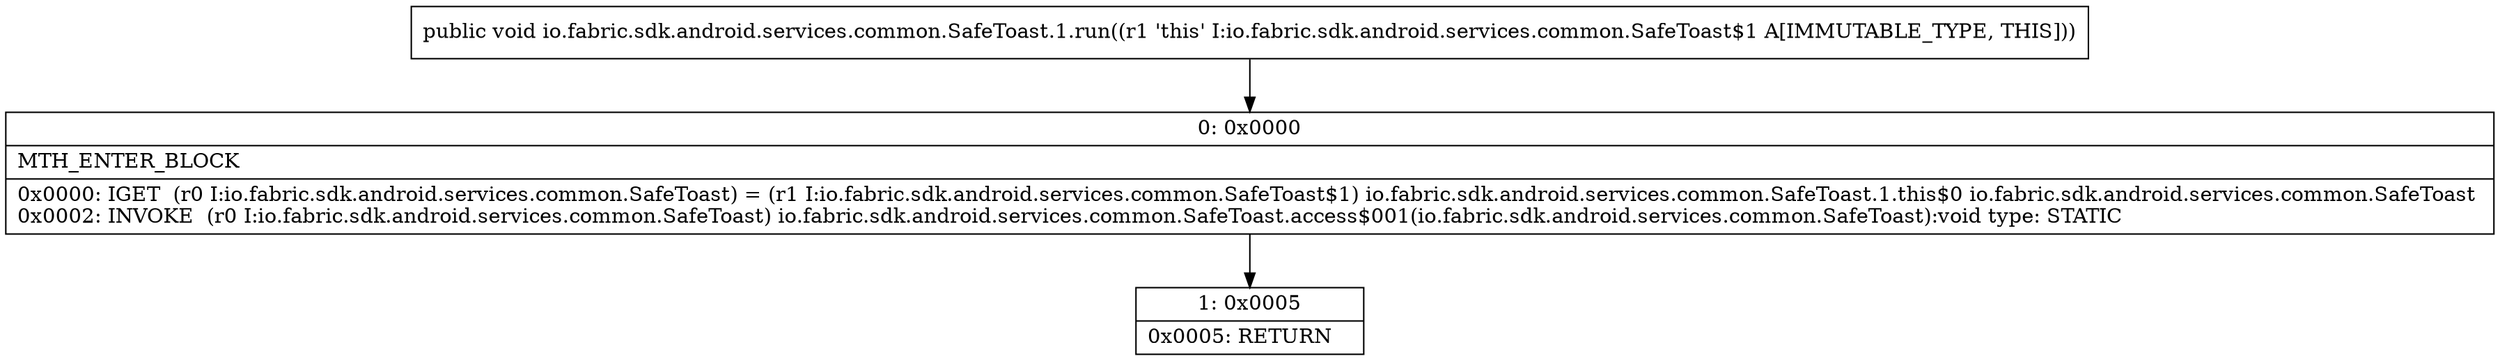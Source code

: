 digraph "CFG forio.fabric.sdk.android.services.common.SafeToast.1.run()V" {
Node_0 [shape=record,label="{0\:\ 0x0000|MTH_ENTER_BLOCK\l|0x0000: IGET  (r0 I:io.fabric.sdk.android.services.common.SafeToast) = (r1 I:io.fabric.sdk.android.services.common.SafeToast$1) io.fabric.sdk.android.services.common.SafeToast.1.this$0 io.fabric.sdk.android.services.common.SafeToast \l0x0002: INVOKE  (r0 I:io.fabric.sdk.android.services.common.SafeToast) io.fabric.sdk.android.services.common.SafeToast.access$001(io.fabric.sdk.android.services.common.SafeToast):void type: STATIC \l}"];
Node_1 [shape=record,label="{1\:\ 0x0005|0x0005: RETURN   \l}"];
MethodNode[shape=record,label="{public void io.fabric.sdk.android.services.common.SafeToast.1.run((r1 'this' I:io.fabric.sdk.android.services.common.SafeToast$1 A[IMMUTABLE_TYPE, THIS])) }"];
MethodNode -> Node_0;
Node_0 -> Node_1;
}


